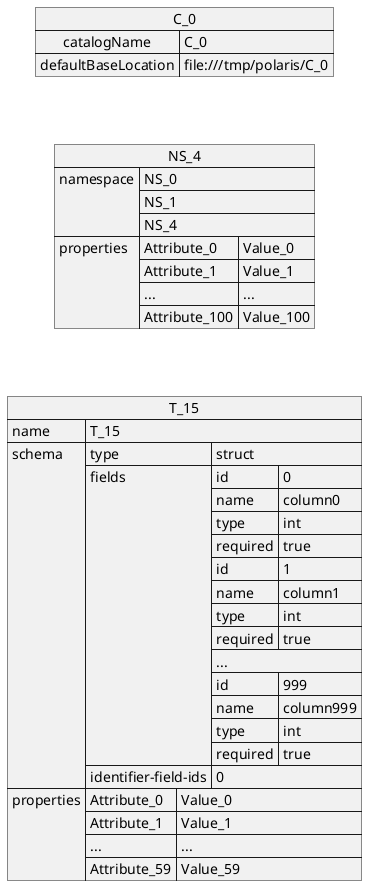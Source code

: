 @startuml

map C_0 {
  catalogName => C_0
  defaultBaseLocation => file:///tmp/polaris/C_0
}

json NS_4 {
  "namespace": ["NS_0", "NS_1", "NS_4"],
  "properties": {
    "Attribute_0": "Value_0",
    "Attribute_1": "Value_1",
    "...": "...",
    "Attribute_100": "Value_100"
  }
}

json T_15 {
  "name": "T_15",
  "schema": {
    "type": "struct",
    "fields": [
      {"id": 0, "name": "column0", "type": "int", "required": true},
      {"id": 1, "name": "column1", "type": "int", "required": true},
      "...",
      {"id": 999, "name": "column999", "type": "int", "required": true}
    ],
    "identifier-field-ids": [0]
  },
  "properties": {
    "Attribute_0": "Value_0",
    "Attribute_1": "Value_1",
    "...": "...",
    "Attribute_59": "Value_59"
  }
}

C_0 -[hidden]- NS_4
NS_4 -[hidden]- T_15

@enduml
